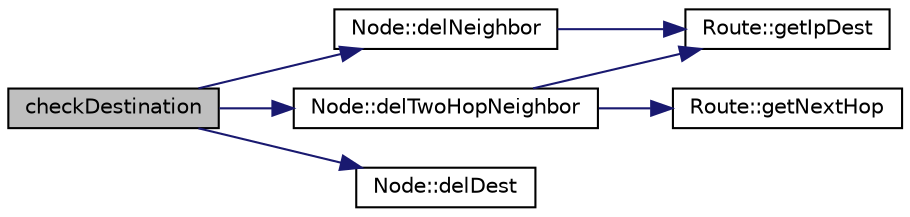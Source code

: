 digraph "checkDestination"
{
  edge [fontname="Helvetica",fontsize="10",labelfontname="Helvetica",labelfontsize="10"];
  node [fontname="Helvetica",fontsize="10",shape=record];
  rankdir="LR";
  Node1 [label="checkDestination",height=0.2,width=0.4,color="black", fillcolor="grey75", style="filled" fontcolor="black"];
  Node1 -> Node2 [color="midnightblue",fontsize="10",style="solid",fontname="Helvetica"];
  Node2 [label="Node::delNeighbor",height=0.2,width=0.4,color="black", fillcolor="white", style="filled",URL="$class_node.html#aafbfc31cf00d19a23934c385bc87dc8b",tooltip="Notify to the neighbor routing table to erase the route from the kernel or erase it if it wasn&#39;t alre..."];
  Node2 -> Node3 [color="midnightblue",fontsize="10",style="solid",fontname="Helvetica"];
  Node3 [label="Route::getIpDest",height=0.2,width=0.4,color="black", fillcolor="white", style="filled",URL="$class_route.html#aa0035cede27822c197601bdfa7882e69"];
  Node1 -> Node4 [color="midnightblue",fontsize="10",style="solid",fontname="Helvetica"];
  Node4 [label="Node::delTwoHopNeighbor",height=0.2,width=0.4,color="black", fillcolor="white", style="filled",URL="$class_node.html#ab1e3dc37e9209772320f8c6170fc4901",tooltip="Delete a neighbor+1 from the mTwoHopNeighborTable and also delete from the Two Hop neighbor IP and gu..."];
  Node4 -> Node3 [color="midnightblue",fontsize="10",style="solid",fontname="Helvetica"];
  Node4 -> Node5 [color="midnightblue",fontsize="10",style="solid",fontname="Helvetica"];
  Node5 [label="Route::getNextHop",height=0.2,width=0.4,color="black", fillcolor="white", style="filled",URL="$class_route.html#a4a0770b65b97df312e393da10320d607"];
  Node1 -> Node6 [color="midnightblue",fontsize="10",style="solid",fontname="Helvetica"];
  Node6 [label="Node::delDest",height=0.2,width=0.4,color="black", fillcolor="white", style="filled",URL="$class_node.html#acfae807064f55a8285606607907e8af1",tooltip="delete a destination with a metric &gt; 2 and also delete it from the software routing table ..."];
}
